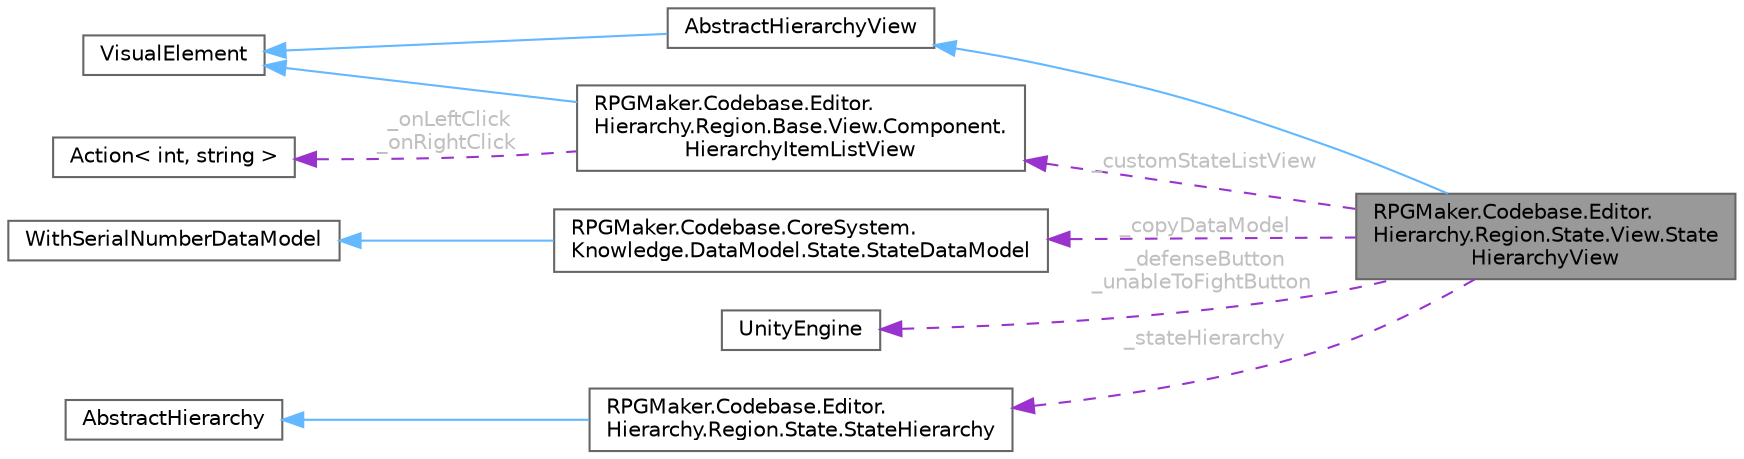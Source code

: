 digraph "RPGMaker.Codebase.Editor.Hierarchy.Region.State.View.StateHierarchyView"
{
 // LATEX_PDF_SIZE
  bgcolor="transparent";
  edge [fontname=Helvetica,fontsize=10,labelfontname=Helvetica,labelfontsize=10];
  node [fontname=Helvetica,fontsize=10,shape=box,height=0.2,width=0.4];
  rankdir="LR";
  Node1 [id="Node000001",label="RPGMaker.Codebase.Editor.\lHierarchy.Region.State.View.State\lHierarchyView",height=0.2,width=0.4,color="gray40", fillcolor="grey60", style="filled", fontcolor="black",tooltip="ステートのHierarchyView"];
  Node2 -> Node1 [id="edge1_Node000001_Node000002",dir="back",color="steelblue1",style="solid",tooltip=" "];
  Node2 [id="Node000002",label="AbstractHierarchyView",height=0.2,width=0.4,color="gray40", fillcolor="white", style="filled",URL="$de/d02/class_r_p_g_maker_1_1_codebase_1_1_editor_1_1_common_1_1_view_1_1_abstract_hierarchy_view.html",tooltip="HierarchyViewの基底クラス"];
  Node3 -> Node2 [id="edge2_Node000002_Node000003",dir="back",color="steelblue1",style="solid",tooltip=" "];
  Node3 [id="Node000003",label="VisualElement",height=0.2,width=0.4,color="gray40", fillcolor="white", style="filled",tooltip=" "];
  Node4 -> Node1 [id="edge3_Node000001_Node000004",dir="back",color="darkorchid3",style="dashed",tooltip=" ",label=" _copyDataModel",fontcolor="grey" ];
  Node4 [id="Node000004",label="RPGMaker.Codebase.CoreSystem.\lKnowledge.DataModel.State.StateDataModel",height=0.2,width=0.4,color="gray40", fillcolor="white", style="filled",URL="$d5/dfa/class_r_p_g_maker_1_1_codebase_1_1_core_system_1_1_knowledge_1_1_data_model_1_1_state_1_1_state_data_model.html",tooltip="😁 状態データ・モデル"];
  Node5 -> Node4 [id="edge4_Node000004_Node000005",dir="back",color="steelblue1",style="solid",tooltip=" "];
  Node5 [id="Node000005",label="WithSerialNumberDataModel",height=0.2,width=0.4,color="gray40", fillcolor="white", style="filled",tooltip=" "];
  Node6 -> Node1 [id="edge5_Node000001_Node000006",dir="back",color="darkorchid3",style="dashed",tooltip=" ",label=" _customStateListView",fontcolor="grey" ];
  Node6 [id="Node000006",label="RPGMaker.Codebase.Editor.\lHierarchy.Region.Base.View.Component.\lHierarchyItemListView",height=0.2,width=0.4,color="gray40", fillcolor="white", style="filled",URL="$d1/de8/class_r_p_g_maker_1_1_codebase_1_1_editor_1_1_hierarchy_1_1_region_1_1_base_1_1_view_1_1_component_1_1_hierarchy_item_list_view.html",tooltip="ヒエラルキーアイテムリストコンポーネント"];
  Node3 -> Node6 [id="edge6_Node000006_Node000003",dir="back",color="steelblue1",style="solid",tooltip=" "];
  Node7 -> Node6 [id="edge7_Node000006_Node000007",dir="back",color="darkorchid3",style="dashed",tooltip=" ",label=" _onLeftClick\n_onRightClick",fontcolor="grey" ];
  Node7 [id="Node000007",label="Action\< int, string \>",height=0.2,width=0.4,color="gray40", fillcolor="white", style="filled",tooltip=" "];
  Node8 -> Node1 [id="edge8_Node000001_Node000008",dir="back",color="darkorchid3",style="dashed",tooltip=" ",label=" _defenseButton\n_unableToFightButton",fontcolor="grey" ];
  Node8 [id="Node000008",label="UnityEngine",height=0.2,width=0.4,color="gray40", fillcolor="white", style="filled",tooltip=" "];
  Node9 -> Node1 [id="edge9_Node000001_Node000009",dir="back",color="darkorchid3",style="dashed",tooltip=" ",label=" _stateHierarchy",fontcolor="grey" ];
  Node9 [id="Node000009",label="RPGMaker.Codebase.Editor.\lHierarchy.Region.State.StateHierarchy",height=0.2,width=0.4,color="gray40", fillcolor="white", style="filled",URL="$dc/d65/class_r_p_g_maker_1_1_codebase_1_1_editor_1_1_hierarchy_1_1_region_1_1_state_1_1_state_hierarchy.html",tooltip="ステートのHierarchy"];
  Node10 -> Node9 [id="edge10_Node000009_Node000010",dir="back",color="steelblue1",style="solid",tooltip=" "];
  Node10 [id="Node000010",label="AbstractHierarchy",height=0.2,width=0.4,color="gray40", fillcolor="white", style="filled",URL="$d2/ddd/class_r_p_g_maker_1_1_codebase_1_1_editor_1_1_hierarchy_1_1_common_1_1_abstract_hierarchy.html",tooltip="各Hierarchy表示の基底クラス"];
}
